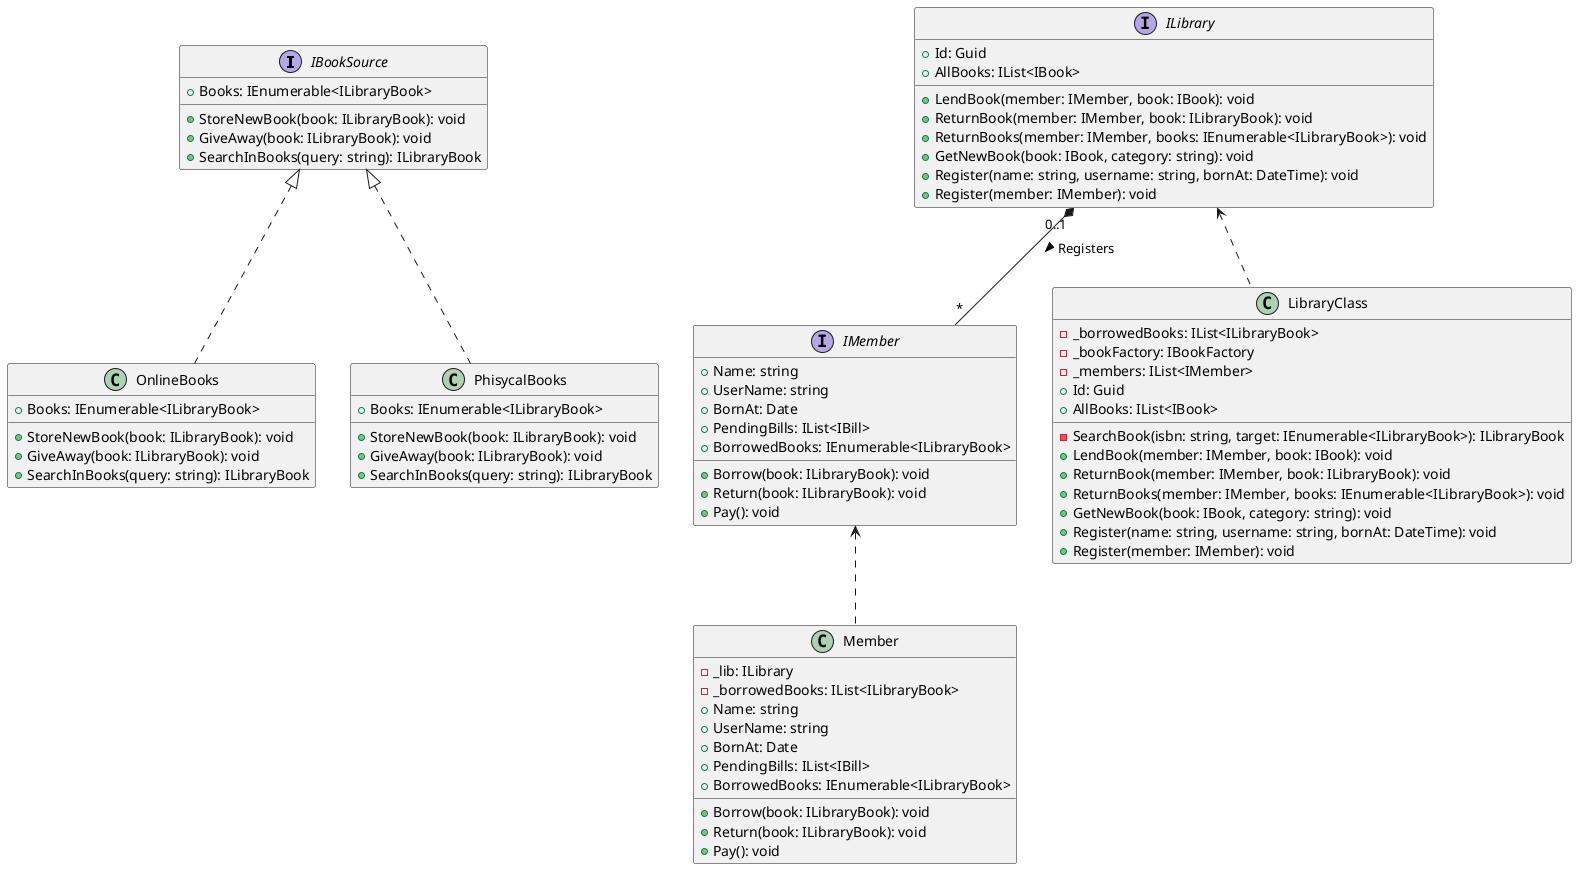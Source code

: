 @startuml Library (id=LIBRARY) 

interface IBookSource {
	+ Books: IEnumerable<ILibraryBook>
	+ StoreNewBook(book: ILibraryBook): void
	+ GiveAway(book: ILibraryBook): void
	+ SearchInBooks(query: string): ILibraryBook
}

class OnlineBooks implements IBookSource{
	+ Books: IEnumerable<ILibraryBook>
	+ StoreNewBook(book: ILibraryBook): void
	+ GiveAway(book: ILibraryBook): void
	+ SearchInBooks(query: string): ILibraryBook
}

class PhisycalBooks implements IBookSource{
	+ Books: IEnumerable<ILibraryBook>
	+ StoreNewBook(book: ILibraryBook): void
	+ GiveAway(book: ILibraryBook): void
	+ SearchInBooks(query: string): ILibraryBook
}

!startsub Rec
interface ILibrary{
	+ Id: Guid
	+ AllBooks: IList<IBook>
	+ LendBook(member: IMember, book: IBook): void
	+ ReturnBook(member: IMember, book: ILibraryBook): void
	+ ReturnBooks(member: IMember, books: IEnumerable<ILibraryBook>): void
	+ GetNewBook(book: IBook, category: string): void
	+ Register(name: string, username: string, bornAt: DateTime): void
	+ Register(member: IMember): void
}

interface IMember{
	+ Name: string
	+ UserName: string
	+ BornAt: Date
	+ PendingBills: IList<IBill>
	+ BorrowedBooks: IEnumerable<ILibraryBook>
	+ Borrow(book: ILibraryBook): void
	+ Return(book: ILibraryBook): void
	+ Pay(): void
}

!endsub


class LibraryClass{
	- _borrowedBooks: IList<ILibraryBook>
	- SearchBook(isbn: string, target: IEnumerable<ILibraryBook>): ILibraryBook
	- _bookFactory: IBookFactory
	- _members: IList<IMember>
	+ Id: Guid
	+ AllBooks: IList<IBook>
	+ LendBook(member: IMember, book: IBook): void
	+ ReturnBook(member: IMember, book: ILibraryBook): void
	+ ReturnBooks(member: IMember, books: IEnumerable<ILibraryBook>): void
	+ GetNewBook(book: IBook, category: string): void
	+ Register(name: string, username: string, bornAt: DateTime): void
	+ Register(member: IMember): void
}

class Member{
	- _lib: ILibrary
	- _borrowedBooks: IList<ILibraryBook>
	+ Name: string
	+ UserName: string
	+ BornAt: Date
	+ PendingBills: IList<IBill>
	+ BorrowedBooks: IEnumerable<ILibraryBook>
	+ Borrow(book: ILibraryBook): void
	+ Return(book: ILibraryBook): void
	+ Pay(): void
}

ILibrary <.. LibraryClass
ILibrary "0..1" *-- "*" IMember : Registers >
IMember <.. Member

@enduml